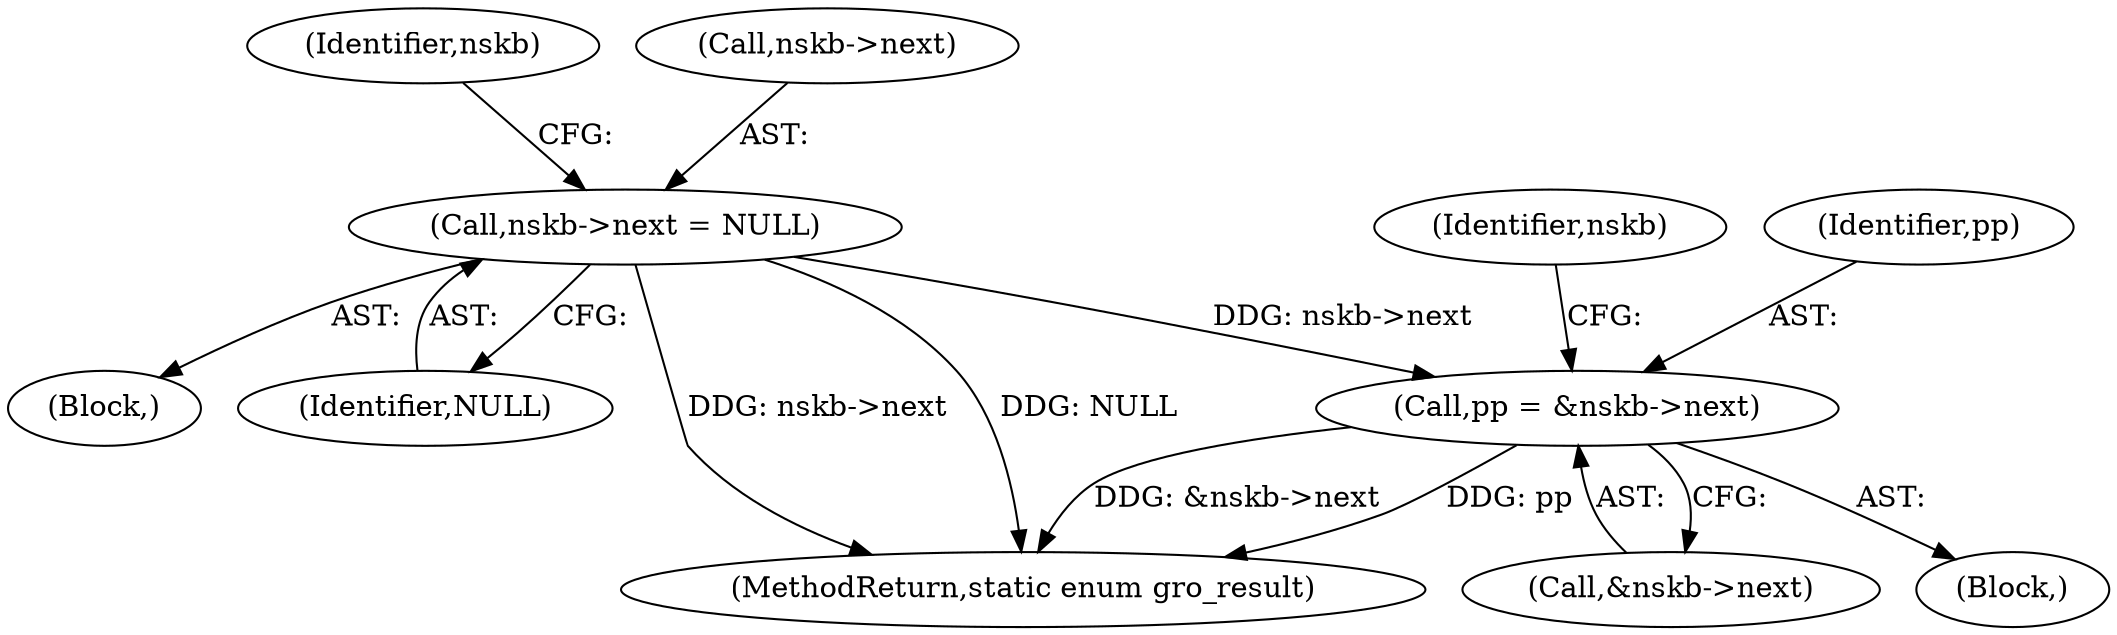digraph "0_linux_fac8e0f579695a3ecbc4d3cac369139d7f819971@pointer" {
"1000345" [label="(Call,pp = &nskb->next)"];
"1000306" [label="(Call,nskb->next = NULL)"];
"1000435" [label="(MethodReturn,static enum gro_result)"];
"1000312" [label="(Identifier,nskb)"];
"1000345" [label="(Call,pp = &nskb->next)"];
"1000294" [label="(Block,)"];
"1000307" [label="(Call,nskb->next)"];
"1000306" [label="(Call,nskb->next = NULL)"];
"1000352" [label="(Identifier,nskb)"];
"1000344" [label="(Block,)"];
"1000310" [label="(Identifier,NULL)"];
"1000346" [label="(Identifier,pp)"];
"1000347" [label="(Call,&nskb->next)"];
"1000345" -> "1000344"  [label="AST: "];
"1000345" -> "1000347"  [label="CFG: "];
"1000346" -> "1000345"  [label="AST: "];
"1000347" -> "1000345"  [label="AST: "];
"1000352" -> "1000345"  [label="CFG: "];
"1000345" -> "1000435"  [label="DDG: &nskb->next"];
"1000345" -> "1000435"  [label="DDG: pp"];
"1000306" -> "1000345"  [label="DDG: nskb->next"];
"1000306" -> "1000294"  [label="AST: "];
"1000306" -> "1000310"  [label="CFG: "];
"1000307" -> "1000306"  [label="AST: "];
"1000310" -> "1000306"  [label="AST: "];
"1000312" -> "1000306"  [label="CFG: "];
"1000306" -> "1000435"  [label="DDG: NULL"];
"1000306" -> "1000435"  [label="DDG: nskb->next"];
}

